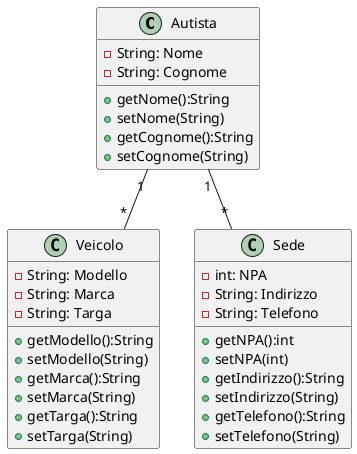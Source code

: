 @startuml
'https://plantuml.com/class-diagram

class Autista{
-String: Nome
-String: Cognome
+getNome():String
+setNome(String)
+getCognome():String
+setCognome(String)

}
class Veicolo {
-String: Modello
-String: Marca
-String: Targa
+getModello():String
+setModello(String)
+getMarca():String
+setMarca(String)
+getTarga():String
+setTarga(String)
}

class Sede {
-int: NPA
-String: Indirizzo
-String: Telefono
+getNPA():int
+setNPA(int)
+getIndirizzo():String
+setIndirizzo(String)
+getTelefono():String
+setTelefono(String)
}

Autista"1" -- "*"Veicolo
Autista"1" -- "*"Sede
@enduml